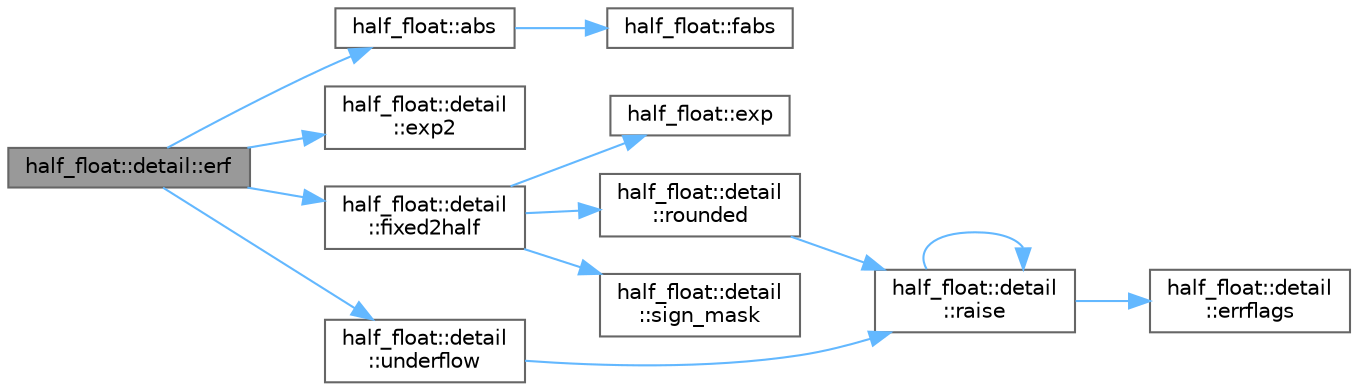 digraph "half_float::detail::erf"
{
 // LATEX_PDF_SIZE
  bgcolor="transparent";
  edge [fontname=Helvetica,fontsize=10,labelfontname=Helvetica,labelfontsize=10];
  node [fontname=Helvetica,fontsize=10,shape=box,height=0.2,width=0.4];
  rankdir="LR";
  Node1 [id="Node000001",label="half_float::detail::erf",height=0.2,width=0.4,color="gray40", fillcolor="grey60", style="filled", fontcolor="black",tooltip=" "];
  Node1 -> Node2 [id="edge13_Node000001_Node000002",color="steelblue1",style="solid",tooltip=" "];
  Node2 [id="Node000002",label="half_float::abs",height=0.2,width=0.4,color="grey40", fillcolor="white", style="filled",URL="$namespacehalf__float.html#a1b64482e7b39ce993497bc3cddc4ae56",tooltip=" "];
  Node2 -> Node3 [id="edge14_Node000002_Node000003",color="steelblue1",style="solid",tooltip=" "];
  Node3 [id="Node000003",label="half_float::fabs",height=0.2,width=0.4,color="grey40", fillcolor="white", style="filled",URL="$namespacehalf__float.html#a078a815c019e2647bb1eb4229440583b",tooltip=" "];
  Node1 -> Node4 [id="edge15_Node000001_Node000004",color="steelblue1",style="solid",tooltip=" "];
  Node4 [id="Node000004",label="half_float::detail\l::exp2",height=0.2,width=0.4,color="grey40", fillcolor="white", style="filled",URL="$namespacehalf__float_1_1detail.html#a0d63c22ad980df6380398c0abcdecd21",tooltip=" "];
  Node1 -> Node5 [id="edge16_Node000001_Node000005",color="steelblue1",style="solid",tooltip=" "];
  Node5 [id="Node000005",label="half_float::detail\l::fixed2half",height=0.2,width=0.4,color="grey40", fillcolor="white", style="filled",URL="$namespacehalf__float_1_1detail.html#a32e179257a6cb22ed80f8a71a5f5c986",tooltip=" "];
  Node5 -> Node6 [id="edge17_Node000005_Node000006",color="steelblue1",style="solid",tooltip=" "];
  Node6 [id="Node000006",label="half_float::exp",height=0.2,width=0.4,color="grey40", fillcolor="white", style="filled",URL="$namespacehalf__float.html#af218457b319aefe4dc32f92cbd47e446",tooltip=" "];
  Node5 -> Node7 [id="edge18_Node000005_Node000007",color="steelblue1",style="solid",tooltip=" "];
  Node7 [id="Node000007",label="half_float::detail\l::rounded",height=0.2,width=0.4,color="grey40", fillcolor="white", style="filled",URL="$namespacehalf__float_1_1detail.html#abf9da8ce261de71db60966d094abdaeb",tooltip=" "];
  Node7 -> Node8 [id="edge19_Node000007_Node000008",color="steelblue1",style="solid",tooltip=" "];
  Node8 [id="Node000008",label="half_float::detail\l::raise",height=0.2,width=0.4,color="grey40", fillcolor="white", style="filled",URL="$namespacehalf__float_1_1detail.html#ab339fa9c282045fa013a9783e67e1495",tooltip=" "];
  Node8 -> Node9 [id="edge20_Node000008_Node000009",color="steelblue1",style="solid",tooltip=" "];
  Node9 [id="Node000009",label="half_float::detail\l::errflags",height=0.2,width=0.4,color="grey40", fillcolor="white", style="filled",URL="$namespacehalf__float_1_1detail.html#a4c7c5d5dadbdc87e9d10673a2d8ae72a",tooltip=" "];
  Node8 -> Node8 [id="edge21_Node000008_Node000008",color="steelblue1",style="solid",tooltip=" "];
  Node5 -> Node10 [id="edge22_Node000005_Node000010",color="steelblue1",style="solid",tooltip=" "];
  Node10 [id="Node000010",label="half_float::detail\l::sign_mask",height=0.2,width=0.4,color="grey40", fillcolor="white", style="filled",URL="$namespacehalf__float_1_1detail.html#ade76d538bb39f5b2b6b378d5c22b6b7c",tooltip=" "];
  Node1 -> Node11 [id="edge23_Node000001_Node000011",color="steelblue1",style="solid",tooltip=" "];
  Node11 [id="Node000011",label="half_float::detail\l::underflow",height=0.2,width=0.4,color="grey40", fillcolor="white", style="filled",URL="$namespacehalf__float_1_1detail.html#a7f5efa2dce0ccfa906012eb637e29dd4",tooltip=" "];
  Node11 -> Node8 [id="edge24_Node000011_Node000008",color="steelblue1",style="solid",tooltip=" "];
}
